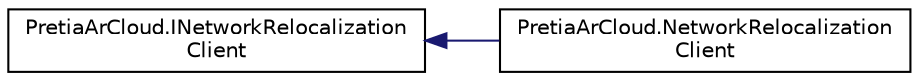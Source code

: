 digraph "Graphical Class Hierarchy"
{
 // LATEX_PDF_SIZE
  edge [fontname="Helvetica",fontsize="10",labelfontname="Helvetica",labelfontsize="10"];
  node [fontname="Helvetica",fontsize="10",shape=record];
  rankdir="LR";
  Node0 [label="PretiaArCloud.INetworkRelocalization\lClient",height=0.2,width=0.4,color="black", fillcolor="white", style="filled",URL="$interfacePretiaArCloud_1_1INetworkRelocalizationClient.html",tooltip=" "];
  Node0 -> Node1 [dir="back",color="midnightblue",fontsize="10",style="solid",fontname="Helvetica"];
  Node1 [label="PretiaArCloud.NetworkRelocalization\lClient",height=0.2,width=0.4,color="black", fillcolor="white", style="filled",URL="$classPretiaArCloud_1_1NetworkRelocalizationClient.html",tooltip=" "];
}
